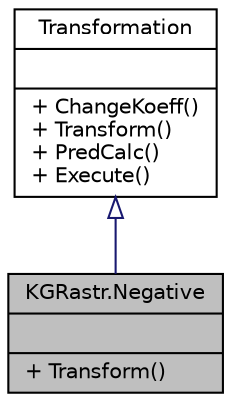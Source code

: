 digraph "KGRastr.Negative"
{
 // LATEX_PDF_SIZE
  edge [fontname="Helvetica",fontsize="10",labelfontname="Helvetica",labelfontsize="10"];
  node [fontname="Helvetica",fontsize="10",shape=record];
  Node1 [label="{KGRastr.Negative\n||+ Transform()\l}",height=0.2,width=0.4,color="black", fillcolor="grey75", style="filled", fontcolor="black",tooltip=" "];
  Node2 -> Node1 [dir="back",color="midnightblue",fontsize="10",style="solid",arrowtail="onormal",fontname="Helvetica"];
  Node2 [label="{Transformation\n||+ ChangeKoeff()\l+ Transform()\l+ PredCalc()\l+ Execute()\l}",height=0.2,width=0.4,color="black", fillcolor="white", style="filled",URL="$interface_k_g_rastr_1_1_transformation.html",tooltip="Интерфейс для преобразования изображений"];
}
